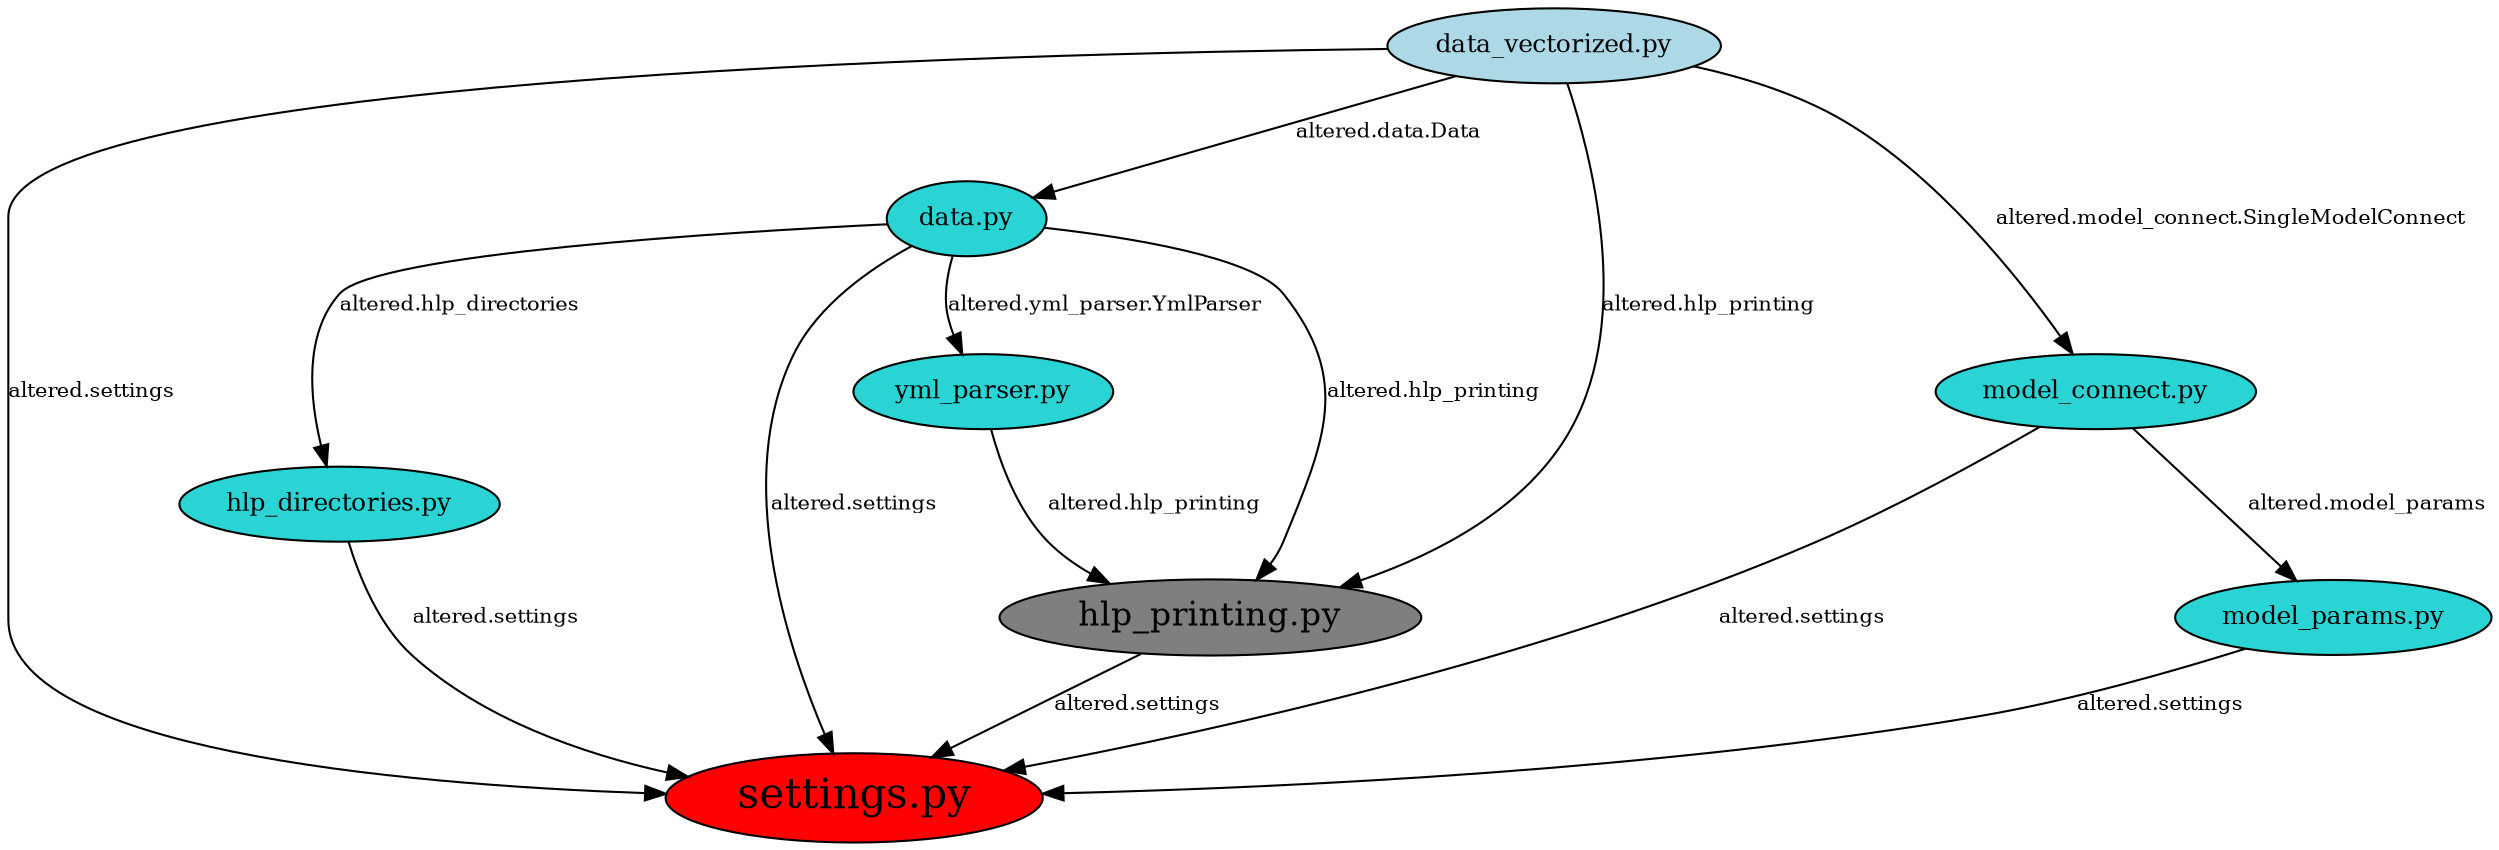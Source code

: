// Package Dependency Graph
digraph {
	node [fillcolor=white style=filled]
	edge [fontsize=10]
	nodesep=0.8 rankdir=TB ranksep=0.5
	"data_vectorized.py" -> "data.py" [label="altered.data.Data"]
	"data.py" -> "yml_parser.py" [label="altered.yml_parser.YmlParser"]
	"yml_parser.py" -> "hlp_printing.py" [label="altered.hlp_printing"]
	"hlp_printing.py" -> "settings.py" [label="altered.settings"]
	"data.py" -> "settings.py" [label="altered.settings"]
	"data.py" -> "hlp_directories.py" [label="altered.hlp_directories"]
	"hlp_directories.py" -> "settings.py" [label="altered.settings"]
	"data.py" -> "hlp_printing.py" [label="altered.hlp_printing"]
	"data_vectorized.py" -> "model_connect.py" [label="altered.model_connect.SingleModelConnect"]
	"model_connect.py" -> "model_params.py" [label="altered.model_params"]
	"model_params.py" -> "settings.py" [label="altered.settings"]
	"model_connect.py" -> "settings.py" [label="altered.settings"]
	"data_vectorized.py" -> "hlp_printing.py" [label="altered.hlp_printing"]
	"data_vectorized.py" -> "settings.py" [label="altered.settings"]
	"data_vectorized.py" [fillcolor="#00ffff" fontsize=12 style=filled]
	"data_vectorized.py" [fillcolor=lightblue fontsize=12]
	"data.py" [fillcolor="#2bd4d4" fontsize=12 style=filled]
	"data.py" [fillcolor="#2bd4d4" fontsize=12]
	"yml_parser.py" [fillcolor="#2bd4d4" fontsize=12 style=filled]
	"yml_parser.py" [fillcolor="#2bd4d4" fontsize=12]
	"hlp_printing.py" [fillcolor="#807f7f" fontsize=16 style=filled]
	"hlp_printing.py" [fillcolor="#807f7f" fontsize=16]
	"settings.py" [fillcolor="#ff0000" fontsize=20 style=filled]
	"settings.py" [fillcolor="#ff0000" fontsize=20]
	"hlp_directories.py" [fillcolor="#2bd4d4" fontsize=12 style=filled]
	"hlp_directories.py" [fillcolor="#2bd4d4" fontsize=12]
	"model_connect.py" [fillcolor="#2bd4d4" fontsize=12 style=filled]
	"model_connect.py" [fillcolor="#2bd4d4" fontsize=12]
	"model_params.py" [fillcolor="#2bd4d4" fontsize=12 style=filled]
	"model_params.py" [fillcolor="#2bd4d4" fontsize=12]
}
